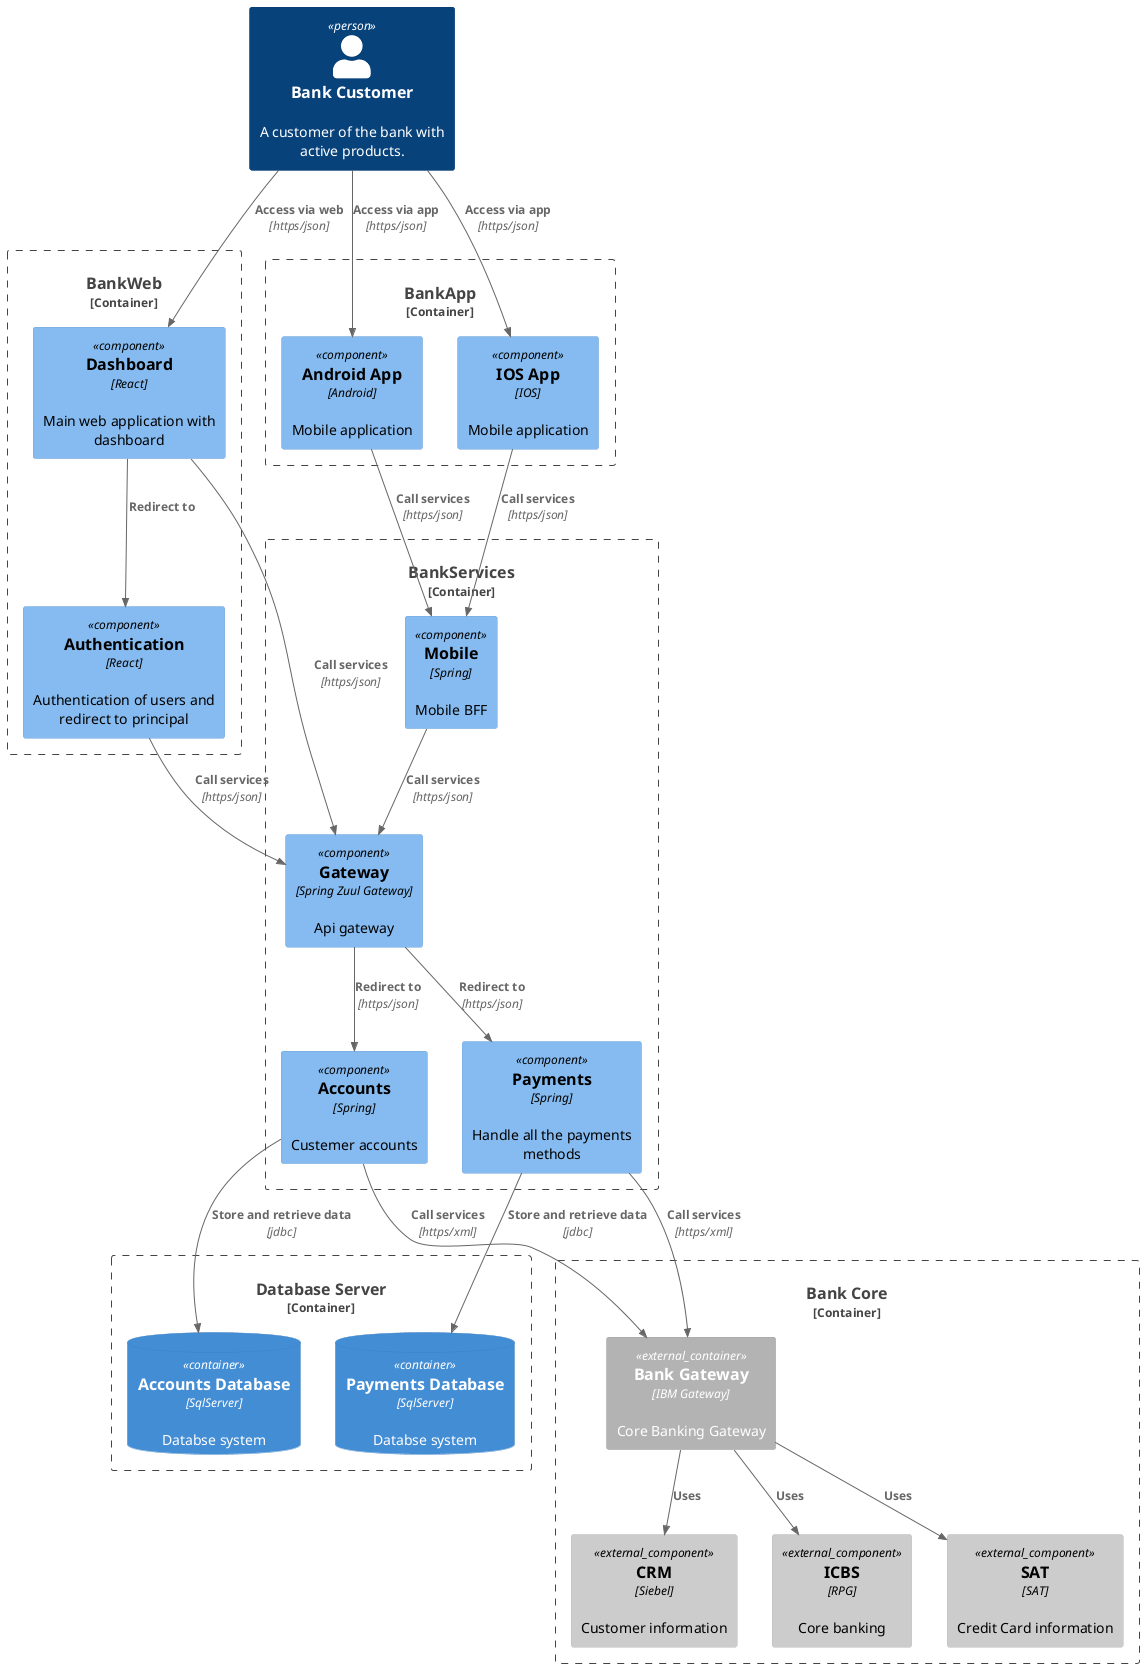 @startuml "Bank Component"
!include <C4/C4_Component>

Person(customer, "Bank Customer", "A customer of the bank with active products.")

Container_Boundary(bankWeb, "BankWeb"){
    Component(dashboard,"Dashboard", "React", "Main web application with dashboard")
    Component(authentication_web,"Authentication", "React", "Authentication of users and redirect to principal")
    Rel(dashboard, authentication_web, "Redirect to")
}
Container_Boundary(bankApp, "BankApp"){
    Component(android, "Android App", "Android", "Mobile application")
    Component(ios, "IOS App", "IOS", "Mobile application")
}
Container_Boundary(bankServices, "BankServices"){
    Component(mobileBff,"Mobile", "Spring", "Mobile BFF")
    Component(gateway,"Gateway", "Spring Zuul Gateway", "Api gateway")
    Component(accounts,"Accounts", "Spring", "Custemer accounts")
    Component(payments,"Payments", "Spring", "Handle all the payments methods")

    Rel(gateway, accounts, "Redirect to", "https/json")
    Rel(gateway, payments, "Redirect to", "https/json")
}

Container_Boundary(database,"Database Server"){
    ContainerDb(databaseAccounts, "Accounts Database","SqlServer", "Databse system")
    ContainerDb(databasePayments, "Payments Database","SqlServer", "Databse system")
}


Container_Boundary(core, "Bank Core"){
    Container_Ext(bankGateway, "Bank Gateway", "IBM Gateway", "Core Banking Gateway")
    Component_Ext(crm,"CRM", "Siebel", "Customer information")
    Component_Ext(icbs,"ICBS", "RPG", "Core banking")
    Component_Ext(sat,"SAT", "SAT", "Credit Card information")

    Rel(bankGateway, crm, "Uses")
    Rel(bankGateway, icbs, "Uses")
    Rel(bankGateway, sat, "Uses")
}

Rel(customer, dashboard, "Access via web", "https/json")
Rel(customer, android, "Access via app", "https/json")
Rel(customer, ios, "Access via app", "https/json")
Rel(dashboard, gateway, "Call services", "https/json")
Rel(authentication_web, gateway, "Call services", "https/json")
Rel(android, mobileBff, "Call services", "https/json")
Rel(ios, mobileBff, "Call services", "https/json")
Rel(mobileBff, gateway, "Call services", "https/json")
Rel(accounts, databaseAccounts, "Store and retrieve data", "jdbc")
Rel(payments, databasePayments, "Store and retrieve data", "jdbc")
Rel(accounts, bankGateway, "Call services", "https/xml")
Rel(payments, bankGateway, "Call services", "https/xml")

@enduml
